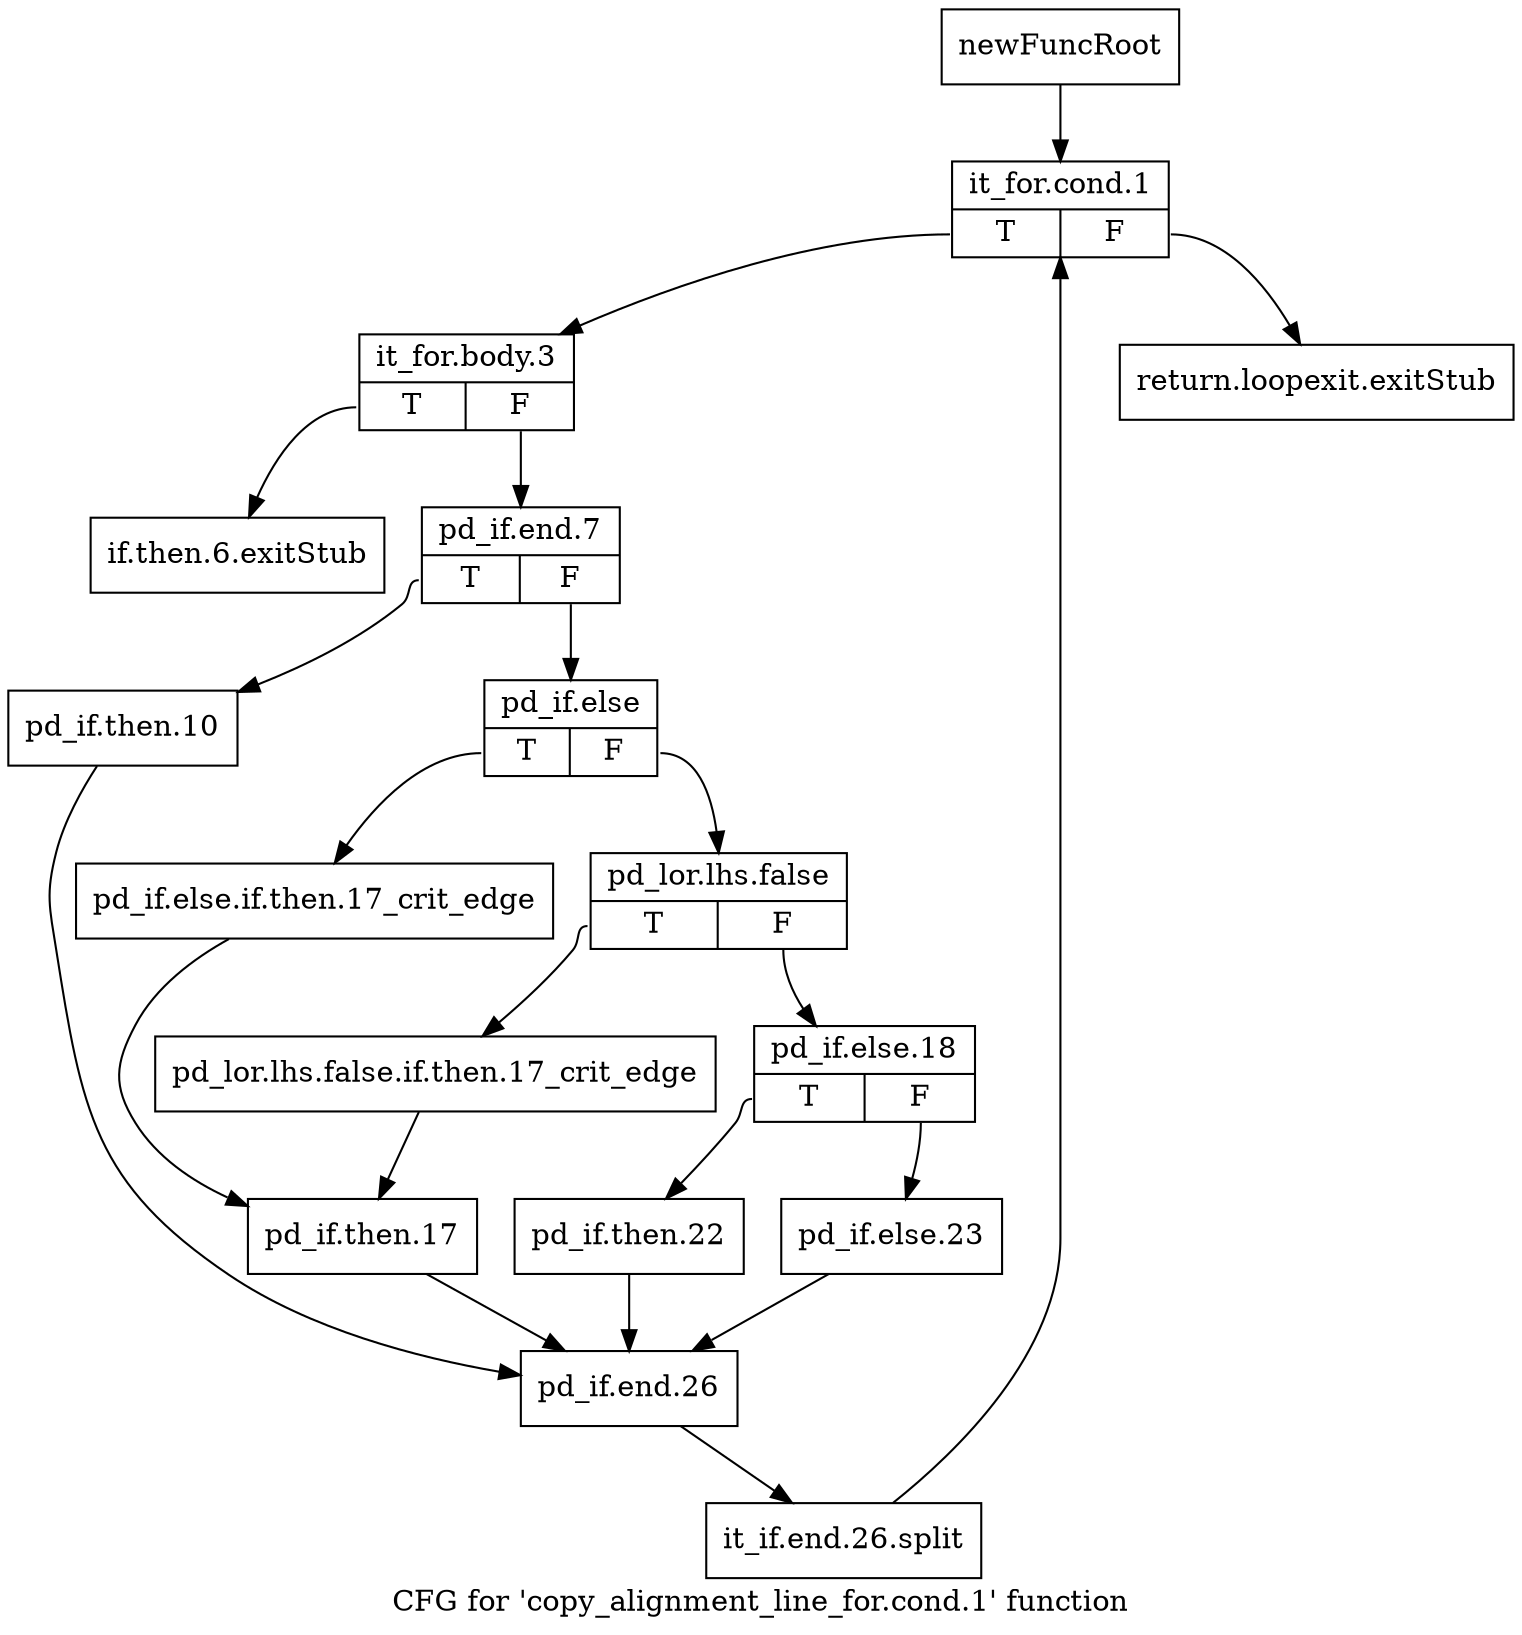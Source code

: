 digraph "CFG for 'copy_alignment_line_for.cond.1' function" {
	label="CFG for 'copy_alignment_line_for.cond.1' function";

	Node0x33ee4b0 [shape=record,label="{newFuncRoot}"];
	Node0x33ee4b0 -> Node0x33ee5a0;
	Node0x33ee500 [shape=record,label="{return.loopexit.exitStub}"];
	Node0x33ee550 [shape=record,label="{if.then.6.exitStub}"];
	Node0x33ee5a0 [shape=record,label="{it_for.cond.1|{<s0>T|<s1>F}}"];
	Node0x33ee5a0:s0 -> Node0x33ee5f0;
	Node0x33ee5a0:s1 -> Node0x33ee500;
	Node0x33ee5f0 [shape=record,label="{it_for.body.3|{<s0>T|<s1>F}}"];
	Node0x33ee5f0:s0 -> Node0x33ee550;
	Node0x33ee5f0:s1 -> Node0x33ee640;
	Node0x33ee640 [shape=record,label="{pd_if.end.7|{<s0>T|<s1>F}}"];
	Node0x33ee640:s0 -> Node0x33ee910;
	Node0x33ee640:s1 -> Node0x33ee690;
	Node0x33ee690 [shape=record,label="{pd_if.else|{<s0>T|<s1>F}}"];
	Node0x33ee690:s0 -> Node0x33ee870;
	Node0x33ee690:s1 -> Node0x33ee6e0;
	Node0x33ee6e0 [shape=record,label="{pd_lor.lhs.false|{<s0>T|<s1>F}}"];
	Node0x33ee6e0:s0 -> Node0x33ee820;
	Node0x33ee6e0:s1 -> Node0x33ee730;
	Node0x33ee730 [shape=record,label="{pd_if.else.18|{<s0>T|<s1>F}}"];
	Node0x33ee730:s0 -> Node0x33ee7d0;
	Node0x33ee730:s1 -> Node0x33ee780;
	Node0x33ee780 [shape=record,label="{pd_if.else.23}"];
	Node0x33ee780 -> Node0x33ee960;
	Node0x33ee7d0 [shape=record,label="{pd_if.then.22}"];
	Node0x33ee7d0 -> Node0x33ee960;
	Node0x33ee820 [shape=record,label="{pd_lor.lhs.false.if.then.17_crit_edge}"];
	Node0x33ee820 -> Node0x33ee8c0;
	Node0x33ee870 [shape=record,label="{pd_if.else.if.then.17_crit_edge}"];
	Node0x33ee870 -> Node0x33ee8c0;
	Node0x33ee8c0 [shape=record,label="{pd_if.then.17}"];
	Node0x33ee8c0 -> Node0x33ee960;
	Node0x33ee910 [shape=record,label="{pd_if.then.10}"];
	Node0x33ee910 -> Node0x33ee960;
	Node0x33ee960 [shape=record,label="{pd_if.end.26}"];
	Node0x33ee960 -> Node0x38d0b90;
	Node0x38d0b90 [shape=record,label="{it_if.end.26.split}"];
	Node0x38d0b90 -> Node0x33ee5a0;
}
